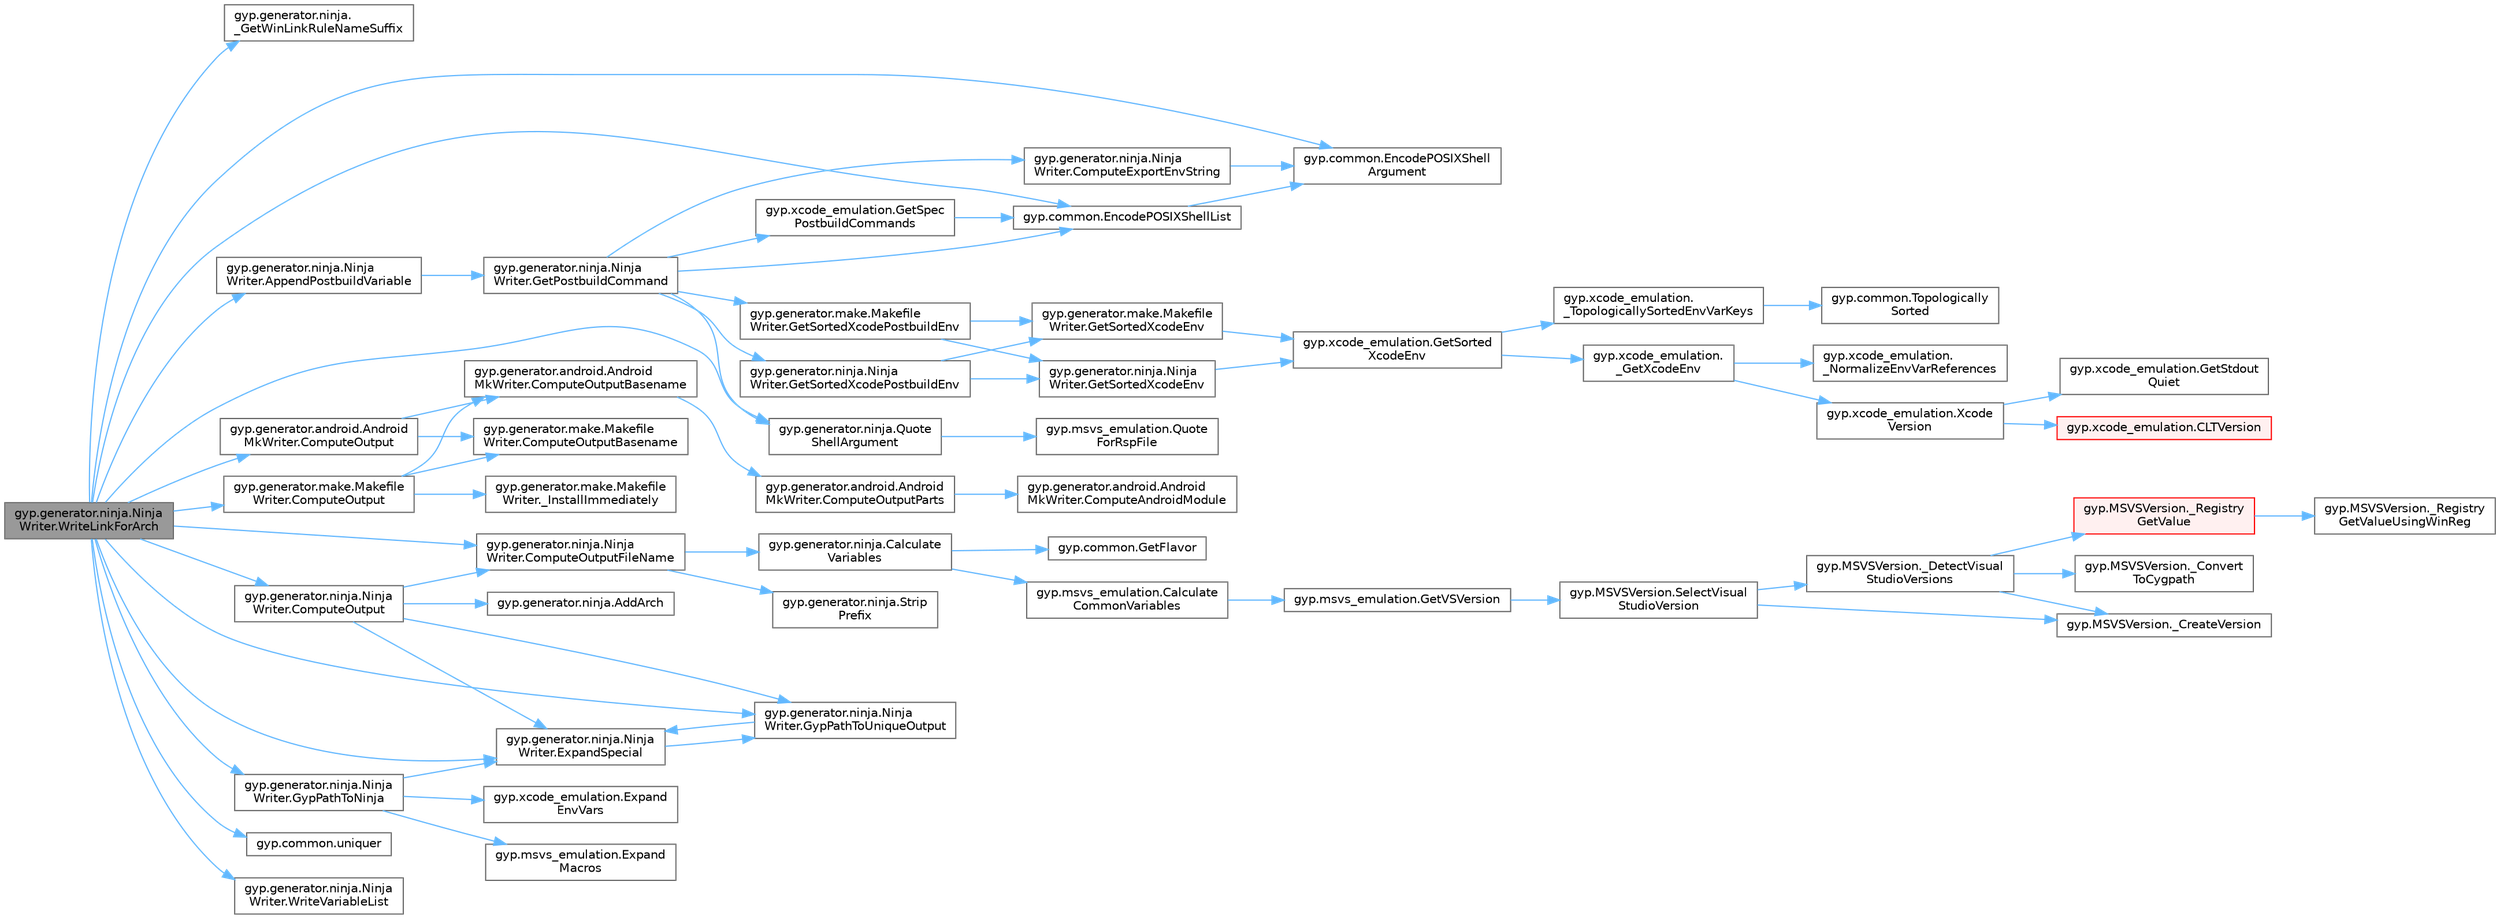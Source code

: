 digraph "gyp.generator.ninja.NinjaWriter.WriteLinkForArch"
{
 // LATEX_PDF_SIZE
  bgcolor="transparent";
  edge [fontname=Helvetica,fontsize=10,labelfontname=Helvetica,labelfontsize=10];
  node [fontname=Helvetica,fontsize=10,shape=box,height=0.2,width=0.4];
  rankdir="LR";
  Node1 [id="Node000001",label="gyp.generator.ninja.Ninja\lWriter.WriteLinkForArch",height=0.2,width=0.4,color="gray40", fillcolor="grey60", style="filled", fontcolor="black",tooltip=" "];
  Node1 -> Node2 [id="edge133_Node000001_Node000002",color="steelblue1",style="solid",tooltip=" "];
  Node2 [id="Node000002",label="gyp.generator.ninja.\l_GetWinLinkRuleNameSuffix",height=0.2,width=0.4,color="grey40", fillcolor="white", style="filled",URL="$namespacegyp_1_1generator_1_1ninja.html#ab1c232b7ca3caf129bd5653555e65a69",tooltip=" "];
  Node1 -> Node3 [id="edge134_Node000001_Node000003",color="steelblue1",style="solid",tooltip=" "];
  Node3 [id="Node000003",label="gyp.generator.ninja.Ninja\lWriter.AppendPostbuildVariable",height=0.2,width=0.4,color="grey40", fillcolor="white", style="filled",URL="$classgyp_1_1generator_1_1ninja_1_1_ninja_writer.html#ad2b1a86b1b201975f7577f352ff41aef",tooltip=" "];
  Node3 -> Node4 [id="edge135_Node000003_Node000004",color="steelblue1",style="solid",tooltip=" "];
  Node4 [id="Node000004",label="gyp.generator.ninja.Ninja\lWriter.GetPostbuildCommand",height=0.2,width=0.4,color="grey40", fillcolor="white", style="filled",URL="$classgyp_1_1generator_1_1ninja_1_1_ninja_writer.html#a61f36cb3f2b25269e6bb305197493047",tooltip=" "];
  Node4 -> Node5 [id="edge136_Node000004_Node000005",color="steelblue1",style="solid",tooltip=" "];
  Node5 [id="Node000005",label="gyp.generator.ninja.Ninja\lWriter.ComputeExportEnvString",height=0.2,width=0.4,color="grey40", fillcolor="white", style="filled",URL="$classgyp_1_1generator_1_1ninja_1_1_ninja_writer.html#a97780b7dc2817c79f1defbcc8e7342d7",tooltip=" "];
  Node5 -> Node6 [id="edge137_Node000005_Node000006",color="steelblue1",style="solid",tooltip=" "];
  Node6 [id="Node000006",label="gyp.common.EncodePOSIXShell\lArgument",height=0.2,width=0.4,color="grey40", fillcolor="white", style="filled",URL="$namespacegyp_1_1common.html#a2e45d4d865602a9046dc070c5545e87b",tooltip=" "];
  Node4 -> Node7 [id="edge138_Node000004_Node000007",color="steelblue1",style="solid",tooltip=" "];
  Node7 [id="Node000007",label="gyp.common.EncodePOSIXShellList",height=0.2,width=0.4,color="grey40", fillcolor="white", style="filled",URL="$namespacegyp_1_1common.html#a1681405bb09a2eda416079b3ed7de917",tooltip=" "];
  Node7 -> Node6 [id="edge139_Node000007_Node000006",color="steelblue1",style="solid",tooltip=" "];
  Node4 -> Node8 [id="edge140_Node000004_Node000008",color="steelblue1",style="solid",tooltip=" "];
  Node8 [id="Node000008",label="gyp.generator.make.Makefile\lWriter.GetSortedXcodePostbuildEnv",height=0.2,width=0.4,color="grey40", fillcolor="white", style="filled",URL="$classgyp_1_1generator_1_1make_1_1_makefile_writer.html#aecac22a397aa5cd5b36902ff85c48e08",tooltip=" "];
  Node8 -> Node9 [id="edge141_Node000008_Node000009",color="steelblue1",style="solid",tooltip=" "];
  Node9 [id="Node000009",label="gyp.generator.make.Makefile\lWriter.GetSortedXcodeEnv",height=0.2,width=0.4,color="grey40", fillcolor="white", style="filled",URL="$classgyp_1_1generator_1_1make_1_1_makefile_writer.html#a57505798c1ee0e9f82b5e50571507891",tooltip=" "];
  Node9 -> Node10 [id="edge142_Node000009_Node000010",color="steelblue1",style="solid",tooltip=" "];
  Node10 [id="Node000010",label="gyp.xcode_emulation.GetSorted\lXcodeEnv",height=0.2,width=0.4,color="grey40", fillcolor="white", style="filled",URL="$namespacegyp_1_1xcode__emulation.html#a3f249d60a699c9c6af44b754c2e3cb5d",tooltip=" "];
  Node10 -> Node11 [id="edge143_Node000010_Node000011",color="steelblue1",style="solid",tooltip=" "];
  Node11 [id="Node000011",label="gyp.xcode_emulation.\l_GetXcodeEnv",height=0.2,width=0.4,color="grey40", fillcolor="white", style="filled",URL="$namespacegyp_1_1xcode__emulation.html#a20cf4bd1d1fe866a606bd37ece2706c6",tooltip=" "];
  Node11 -> Node12 [id="edge144_Node000011_Node000012",color="steelblue1",style="solid",tooltip=" "];
  Node12 [id="Node000012",label="gyp.xcode_emulation.\l_NormalizeEnvVarReferences",height=0.2,width=0.4,color="grey40", fillcolor="white", style="filled",URL="$namespacegyp_1_1xcode__emulation.html#a35b0bce7d1ee0f80a4916f9ef62b99c8",tooltip=" "];
  Node11 -> Node13 [id="edge145_Node000011_Node000013",color="steelblue1",style="solid",tooltip=" "];
  Node13 [id="Node000013",label="gyp.xcode_emulation.Xcode\lVersion",height=0.2,width=0.4,color="grey40", fillcolor="white", style="filled",URL="$namespacegyp_1_1xcode__emulation.html#a1a72502b1aac015a0a76ecc2af66b973",tooltip=" "];
  Node13 -> Node14 [id="edge146_Node000013_Node000014",color="steelblue1",style="solid",tooltip=" "];
  Node14 [id="Node000014",label="gyp.xcode_emulation.CLTVersion",height=0.2,width=0.4,color="red", fillcolor="#FFF0F0", style="filled",URL="$namespacegyp_1_1xcode__emulation.html#a6181e86c098369dc23a157dcfd23853b",tooltip=" "];
  Node13 -> Node16 [id="edge147_Node000013_Node000016",color="steelblue1",style="solid",tooltip=" "];
  Node16 [id="Node000016",label="gyp.xcode_emulation.GetStdout\lQuiet",height=0.2,width=0.4,color="grey40", fillcolor="white", style="filled",URL="$namespacegyp_1_1xcode__emulation.html#a5b8393af614b0e40a6da0f9329f03957",tooltip=" "];
  Node10 -> Node17 [id="edge148_Node000010_Node000017",color="steelblue1",style="solid",tooltip=" "];
  Node17 [id="Node000017",label="gyp.xcode_emulation.\l_TopologicallySortedEnvVarKeys",height=0.2,width=0.4,color="grey40", fillcolor="white", style="filled",URL="$namespacegyp_1_1xcode__emulation.html#a38166312df4ac73982b33c34a9f254ec",tooltip=" "];
  Node17 -> Node18 [id="edge149_Node000017_Node000018",color="steelblue1",style="solid",tooltip=" "];
  Node18 [id="Node000018",label="gyp.common.Topologically\lSorted",height=0.2,width=0.4,color="grey40", fillcolor="white", style="filled",URL="$namespacegyp_1_1common.html#a959a06d815b87d3cb6ddd564bac597fd",tooltip=" "];
  Node8 -> Node19 [id="edge150_Node000008_Node000019",color="steelblue1",style="solid",tooltip=" "];
  Node19 [id="Node000019",label="gyp.generator.ninja.Ninja\lWriter.GetSortedXcodeEnv",height=0.2,width=0.4,color="grey40", fillcolor="white", style="filled",URL="$classgyp_1_1generator_1_1ninja_1_1_ninja_writer.html#a8780da0dd0802cd4b500ea408b443d88",tooltip=" "];
  Node19 -> Node10 [id="edge151_Node000019_Node000010",color="steelblue1",style="solid",tooltip=" "];
  Node4 -> Node20 [id="edge152_Node000004_Node000020",color="steelblue1",style="solid",tooltip=" "];
  Node20 [id="Node000020",label="gyp.generator.ninja.Ninja\lWriter.GetSortedXcodePostbuildEnv",height=0.2,width=0.4,color="grey40", fillcolor="white", style="filled",URL="$classgyp_1_1generator_1_1ninja_1_1_ninja_writer.html#a2806c44b24627ecc675a2f0d9fe3328c",tooltip=" "];
  Node20 -> Node9 [id="edge153_Node000020_Node000009",color="steelblue1",style="solid",tooltip=" "];
  Node20 -> Node19 [id="edge154_Node000020_Node000019",color="steelblue1",style="solid",tooltip=" "];
  Node4 -> Node21 [id="edge155_Node000004_Node000021",color="steelblue1",style="solid",tooltip=" "];
  Node21 [id="Node000021",label="gyp.xcode_emulation.GetSpec\lPostbuildCommands",height=0.2,width=0.4,color="grey40", fillcolor="white", style="filled",URL="$namespacegyp_1_1xcode__emulation.html#adecb045fc9cc0279f821140912ec3b67",tooltip=" "];
  Node21 -> Node7 [id="edge156_Node000021_Node000007",color="steelblue1",style="solid",tooltip=" "];
  Node4 -> Node22 [id="edge157_Node000004_Node000022",color="steelblue1",style="solid",tooltip=" "];
  Node22 [id="Node000022",label="gyp.generator.ninja.Quote\lShellArgument",height=0.2,width=0.4,color="grey40", fillcolor="white", style="filled",URL="$namespacegyp_1_1generator_1_1ninja.html#aa997d1d8d8219f59a8eca516eab874b0",tooltip=" "];
  Node22 -> Node23 [id="edge158_Node000022_Node000023",color="steelblue1",style="solid",tooltip=" "];
  Node23 [id="Node000023",label="gyp.msvs_emulation.Quote\lForRspFile",height=0.2,width=0.4,color="grey40", fillcolor="white", style="filled",URL="$namespacegyp_1_1msvs__emulation.html#a9cc98f7aa879f4d396a2279f8c9b4a81",tooltip=" "];
  Node1 -> Node24 [id="edge159_Node000001_Node000024",color="steelblue1",style="solid",tooltip=" "];
  Node24 [id="Node000024",label="gyp.generator.android.Android\lMkWriter.ComputeOutput",height=0.2,width=0.4,color="grey40", fillcolor="white", style="filled",URL="$classgyp_1_1generator_1_1android_1_1_android_mk_writer.html#a79cc3f0ff504e5ae8b77c49ac871d47a",tooltip=" "];
  Node24 -> Node25 [id="edge160_Node000024_Node000025",color="steelblue1",style="solid",tooltip=" "];
  Node25 [id="Node000025",label="gyp.generator.android.Android\lMkWriter.ComputeOutputBasename",height=0.2,width=0.4,color="grey40", fillcolor="white", style="filled",URL="$classgyp_1_1generator_1_1android_1_1_android_mk_writer.html#a85be7bdb4d3ce3ffac1e5a201be71bfc",tooltip=" "];
  Node25 -> Node26 [id="edge161_Node000025_Node000026",color="steelblue1",style="solid",tooltip=" "];
  Node26 [id="Node000026",label="gyp.generator.android.Android\lMkWriter.ComputeOutputParts",height=0.2,width=0.4,color="grey40", fillcolor="white", style="filled",URL="$classgyp_1_1generator_1_1android_1_1_android_mk_writer.html#ab734f66c93811de4be017ffbfbb05b73",tooltip=" "];
  Node26 -> Node27 [id="edge162_Node000026_Node000027",color="steelblue1",style="solid",tooltip=" "];
  Node27 [id="Node000027",label="gyp.generator.android.Android\lMkWriter.ComputeAndroidModule",height=0.2,width=0.4,color="grey40", fillcolor="white", style="filled",URL="$classgyp_1_1generator_1_1android_1_1_android_mk_writer.html#ac7fa7e6545954db5532c4dd8eaeed452",tooltip=" "];
  Node24 -> Node28 [id="edge163_Node000024_Node000028",color="steelblue1",style="solid",tooltip=" "];
  Node28 [id="Node000028",label="gyp.generator.make.Makefile\lWriter.ComputeOutputBasename",height=0.2,width=0.4,color="grey40", fillcolor="white", style="filled",URL="$classgyp_1_1generator_1_1make_1_1_makefile_writer.html#aa965831b9f597cf16691e152f48b9b84",tooltip=" "];
  Node1 -> Node29 [id="edge164_Node000001_Node000029",color="steelblue1",style="solid",tooltip=" "];
  Node29 [id="Node000029",label="gyp.generator.make.Makefile\lWriter.ComputeOutput",height=0.2,width=0.4,color="grey40", fillcolor="white", style="filled",URL="$classgyp_1_1generator_1_1make_1_1_makefile_writer.html#a608e103632b31013a400a11d493af8ba",tooltip=" "];
  Node29 -> Node30 [id="edge165_Node000029_Node000030",color="steelblue1",style="solid",tooltip=" "];
  Node30 [id="Node000030",label="gyp.generator.make.Makefile\lWriter._InstallImmediately",height=0.2,width=0.4,color="grey40", fillcolor="white", style="filled",URL="$classgyp_1_1generator_1_1make_1_1_makefile_writer.html#a053063734272a10014e2b10d9d5b67b4",tooltip=" "];
  Node29 -> Node25 [id="edge166_Node000029_Node000025",color="steelblue1",style="solid",tooltip=" "];
  Node29 -> Node28 [id="edge167_Node000029_Node000028",color="steelblue1",style="solid",tooltip=" "];
  Node1 -> Node31 [id="edge168_Node000001_Node000031",color="steelblue1",style="solid",tooltip=" "];
  Node31 [id="Node000031",label="gyp.generator.ninja.Ninja\lWriter.ComputeOutput",height=0.2,width=0.4,color="grey40", fillcolor="white", style="filled",URL="$classgyp_1_1generator_1_1ninja_1_1_ninja_writer.html#a4e891252d51c6157865f8a6fd2666a23",tooltip=" "];
  Node31 -> Node32 [id="edge169_Node000031_Node000032",color="steelblue1",style="solid",tooltip=" "];
  Node32 [id="Node000032",label="gyp.generator.ninja.AddArch",height=0.2,width=0.4,color="grey40", fillcolor="white", style="filled",URL="$namespacegyp_1_1generator_1_1ninja.html#a5ca28e466b74dd6596e81c1066a74bc3",tooltip=" "];
  Node31 -> Node33 [id="edge170_Node000031_Node000033",color="steelblue1",style="solid",tooltip=" "];
  Node33 [id="Node000033",label="gyp.generator.ninja.Ninja\lWriter.ComputeOutputFileName",height=0.2,width=0.4,color="grey40", fillcolor="white", style="filled",URL="$classgyp_1_1generator_1_1ninja_1_1_ninja_writer.html#a9b774181be237d9ced6c6bcd2e20cab5",tooltip=" "];
  Node33 -> Node34 [id="edge171_Node000033_Node000034",color="steelblue1",style="solid",tooltip=" "];
  Node34 [id="Node000034",label="gyp.generator.ninja.Calculate\lVariables",height=0.2,width=0.4,color="grey40", fillcolor="white", style="filled",URL="$namespacegyp_1_1generator_1_1ninja.html#aab39b9a58a8eaac20b277114c061df1f",tooltip=" "];
  Node34 -> Node35 [id="edge172_Node000034_Node000035",color="steelblue1",style="solid",tooltip=" "];
  Node35 [id="Node000035",label="gyp.msvs_emulation.Calculate\lCommonVariables",height=0.2,width=0.4,color="grey40", fillcolor="white", style="filled",URL="$namespacegyp_1_1msvs__emulation.html#a2316a951538835fe54c73af2cc38f12a",tooltip=" "];
  Node35 -> Node36 [id="edge173_Node000035_Node000036",color="steelblue1",style="solid",tooltip=" "];
  Node36 [id="Node000036",label="gyp.msvs_emulation.GetVSVersion",height=0.2,width=0.4,color="grey40", fillcolor="white", style="filled",URL="$namespacegyp_1_1msvs__emulation.html#ab8149c16102cf10f185956ed055cfaf0",tooltip=" "];
  Node36 -> Node37 [id="edge174_Node000036_Node000037",color="steelblue1",style="solid",tooltip=" "];
  Node37 [id="Node000037",label="gyp.MSVSVersion.SelectVisual\lStudioVersion",height=0.2,width=0.4,color="grey40", fillcolor="white", style="filled",URL="$namespacegyp_1_1_m_s_v_s_version.html#a95c14e6e7acdaec0cbc73f5e701dad5d",tooltip=" "];
  Node37 -> Node38 [id="edge175_Node000037_Node000038",color="steelblue1",style="solid",tooltip=" "];
  Node38 [id="Node000038",label="gyp.MSVSVersion._CreateVersion",height=0.2,width=0.4,color="grey40", fillcolor="white", style="filled",URL="$namespacegyp_1_1_m_s_v_s_version.html#a4544149f3ecb3e480c5461146e7df933",tooltip=" "];
  Node37 -> Node39 [id="edge176_Node000037_Node000039",color="steelblue1",style="solid",tooltip=" "];
  Node39 [id="Node000039",label="gyp.MSVSVersion._DetectVisual\lStudioVersions",height=0.2,width=0.4,color="grey40", fillcolor="white", style="filled",URL="$namespacegyp_1_1_m_s_v_s_version.html#ae02498e5108c16af8e7bce6fdcf2a304",tooltip=" "];
  Node39 -> Node40 [id="edge177_Node000039_Node000040",color="steelblue1",style="solid",tooltip=" "];
  Node40 [id="Node000040",label="gyp.MSVSVersion._Convert\lToCygpath",height=0.2,width=0.4,color="grey40", fillcolor="white", style="filled",URL="$namespacegyp_1_1_m_s_v_s_version.html#a66d8b94088491f668c13cf25ffd3ba8e",tooltip=" "];
  Node39 -> Node38 [id="edge178_Node000039_Node000038",color="steelblue1",style="solid",tooltip=" "];
  Node39 -> Node41 [id="edge179_Node000039_Node000041",color="steelblue1",style="solid",tooltip=" "];
  Node41 [id="Node000041",label="gyp.MSVSVersion._Registry\lGetValue",height=0.2,width=0.4,color="red", fillcolor="#FFF0F0", style="filled",URL="$namespacegyp_1_1_m_s_v_s_version.html#a44ffb963a5ef391a6fed6c1094df9bda",tooltip=" "];
  Node41 -> Node42 [id="edge180_Node000041_Node000042",color="steelblue1",style="solid",tooltip=" "];
  Node42 [id="Node000042",label="gyp.MSVSVersion._Registry\lGetValueUsingWinReg",height=0.2,width=0.4,color="grey40", fillcolor="white", style="filled",URL="$namespacegyp_1_1_m_s_v_s_version.html#ad58082d412a5bdd191e04ce3ebddfa36",tooltip=" "];
  Node34 -> Node45 [id="edge181_Node000034_Node000045",color="steelblue1",style="solid",tooltip=" "];
  Node45 [id="Node000045",label="gyp.common.GetFlavor",height=0.2,width=0.4,color="grey40", fillcolor="white", style="filled",URL="$namespacegyp_1_1common.html#aeb48ab17a03cd7c40f5ad72fac713486",tooltip=" "];
  Node33 -> Node46 [id="edge182_Node000033_Node000046",color="steelblue1",style="solid",tooltip=" "];
  Node46 [id="Node000046",label="gyp.generator.ninja.Strip\lPrefix",height=0.2,width=0.4,color="grey40", fillcolor="white", style="filled",URL="$namespacegyp_1_1generator_1_1ninja.html#a077fb57e7b20c9ab7fcd3d4ec962ad94",tooltip=" "];
  Node31 -> Node47 [id="edge183_Node000031_Node000047",color="steelblue1",style="solid",tooltip=" "];
  Node47 [id="Node000047",label="gyp.generator.ninja.Ninja\lWriter.ExpandSpecial",height=0.2,width=0.4,color="grey40", fillcolor="white", style="filled",URL="$classgyp_1_1generator_1_1ninja_1_1_ninja_writer.html#a52aa9f598a25ee831aadad87f5ff24ac",tooltip=" "];
  Node47 -> Node48 [id="edge184_Node000047_Node000048",color="steelblue1",style="solid",tooltip=" "];
  Node48 [id="Node000048",label="gyp.generator.ninja.Ninja\lWriter.GypPathToUniqueOutput",height=0.2,width=0.4,color="grey40", fillcolor="white", style="filled",URL="$classgyp_1_1generator_1_1ninja_1_1_ninja_writer.html#a9eb0b2da57de236bf240557d8780c03e",tooltip=" "];
  Node48 -> Node47 [id="edge185_Node000048_Node000047",color="steelblue1",style="solid",tooltip=" "];
  Node31 -> Node48 [id="edge186_Node000031_Node000048",color="steelblue1",style="solid",tooltip=" "];
  Node1 -> Node33 [id="edge187_Node000001_Node000033",color="steelblue1",style="solid",tooltip=" "];
  Node1 -> Node6 [id="edge188_Node000001_Node000006",color="steelblue1",style="solid",tooltip=" "];
  Node1 -> Node7 [id="edge189_Node000001_Node000007",color="steelblue1",style="solid",tooltip=" "];
  Node1 -> Node47 [id="edge190_Node000001_Node000047",color="steelblue1",style="solid",tooltip=" "];
  Node1 -> Node49 [id="edge191_Node000001_Node000049",color="steelblue1",style="solid",tooltip=" "];
  Node49 [id="Node000049",label="gyp.generator.ninja.Ninja\lWriter.GypPathToNinja",height=0.2,width=0.4,color="grey40", fillcolor="white", style="filled",URL="$classgyp_1_1generator_1_1ninja_1_1_ninja_writer.html#a037fa437e649d954424febeed3260cf6",tooltip=" "];
  Node49 -> Node50 [id="edge192_Node000049_Node000050",color="steelblue1",style="solid",tooltip=" "];
  Node50 [id="Node000050",label="gyp.xcode_emulation.Expand\lEnvVars",height=0.2,width=0.4,color="grey40", fillcolor="white", style="filled",URL="$namespacegyp_1_1xcode__emulation.html#afee27957b3747fbfe3d8d802127c0f31",tooltip=" "];
  Node49 -> Node51 [id="edge193_Node000049_Node000051",color="steelblue1",style="solid",tooltip=" "];
  Node51 [id="Node000051",label="gyp.msvs_emulation.Expand\lMacros",height=0.2,width=0.4,color="grey40", fillcolor="white", style="filled",URL="$namespacegyp_1_1msvs__emulation.html#a86f51c6232e8befa6e2d58274e4de299",tooltip=" "];
  Node49 -> Node47 [id="edge194_Node000049_Node000047",color="steelblue1",style="solid",tooltip=" "];
  Node1 -> Node48 [id="edge195_Node000001_Node000048",color="steelblue1",style="solid",tooltip=" "];
  Node1 -> Node22 [id="edge196_Node000001_Node000022",color="steelblue1",style="solid",tooltip=" "];
  Node1 -> Node52 [id="edge197_Node000001_Node000052",color="steelblue1",style="solid",tooltip=" "];
  Node52 [id="Node000052",label="gyp.common.uniquer",height=0.2,width=0.4,color="grey40", fillcolor="white", style="filled",URL="$namespacegyp_1_1common.html#ad189f1004790fca1b7cdfc7c01dde48f",tooltip=" "];
  Node1 -> Node53 [id="edge198_Node000001_Node000053",color="steelblue1",style="solid",tooltip=" "];
  Node53 [id="Node000053",label="gyp.generator.ninja.Ninja\lWriter.WriteVariableList",height=0.2,width=0.4,color="grey40", fillcolor="white", style="filled",URL="$classgyp_1_1generator_1_1ninja_1_1_ninja_writer.html#a27454f3e57a347c35f31b8d124180be9",tooltip=" "];
}
